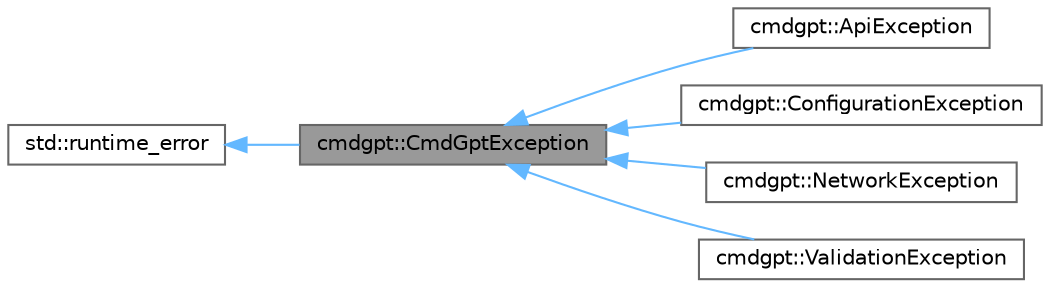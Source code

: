 digraph "cmdgpt::CmdGptException"
{
 // LATEX_PDF_SIZE
  bgcolor="transparent";
  edge [fontname=Helvetica,fontsize=10,labelfontname=Helvetica,labelfontsize=10];
  node [fontname=Helvetica,fontsize=10,shape=box,height=0.2,width=0.4];
  rankdir="LR";
  Node1 [id="Node000001",label="cmdgpt::CmdGptException",height=0.2,width=0.4,color="gray40", fillcolor="grey60", style="filled", fontcolor="black",tooltip=" "];
  Node2 -> Node1 [id="edge1_Node000001_Node000002",dir="back",color="steelblue1",style="solid",tooltip=" "];
  Node2 [id="Node000002",label="std::runtime_error",height=0.2,width=0.4,color="gray40", fillcolor="white", style="filled",tooltip=" "];
  Node1 -> Node3 [id="edge2_Node000001_Node000003",dir="back",color="steelblue1",style="solid",tooltip=" "];
  Node3 [id="Node000003",label="cmdgpt::ApiException",height=0.2,width=0.4,color="gray40", fillcolor="white", style="filled",URL="$d8/dec/classcmdgpt_1_1ApiException.html",tooltip=" "];
  Node1 -> Node4 [id="edge3_Node000001_Node000004",dir="back",color="steelblue1",style="solid",tooltip=" "];
  Node4 [id="Node000004",label="cmdgpt::ConfigurationException",height=0.2,width=0.4,color="gray40", fillcolor="white", style="filled",URL="$d8/dd9/classcmdgpt_1_1ConfigurationException.html",tooltip=" "];
  Node1 -> Node5 [id="edge4_Node000001_Node000005",dir="back",color="steelblue1",style="solid",tooltip=" "];
  Node5 [id="Node000005",label="cmdgpt::NetworkException",height=0.2,width=0.4,color="gray40", fillcolor="white", style="filled",URL="$d8/d97/classcmdgpt_1_1NetworkException.html",tooltip=" "];
  Node1 -> Node6 [id="edge5_Node000001_Node000006",dir="back",color="steelblue1",style="solid",tooltip=" "];
  Node6 [id="Node000006",label="cmdgpt::ValidationException",height=0.2,width=0.4,color="gray40", fillcolor="white", style="filled",URL="$dd/da0/classcmdgpt_1_1ValidationException.html",tooltip=" "];
}
